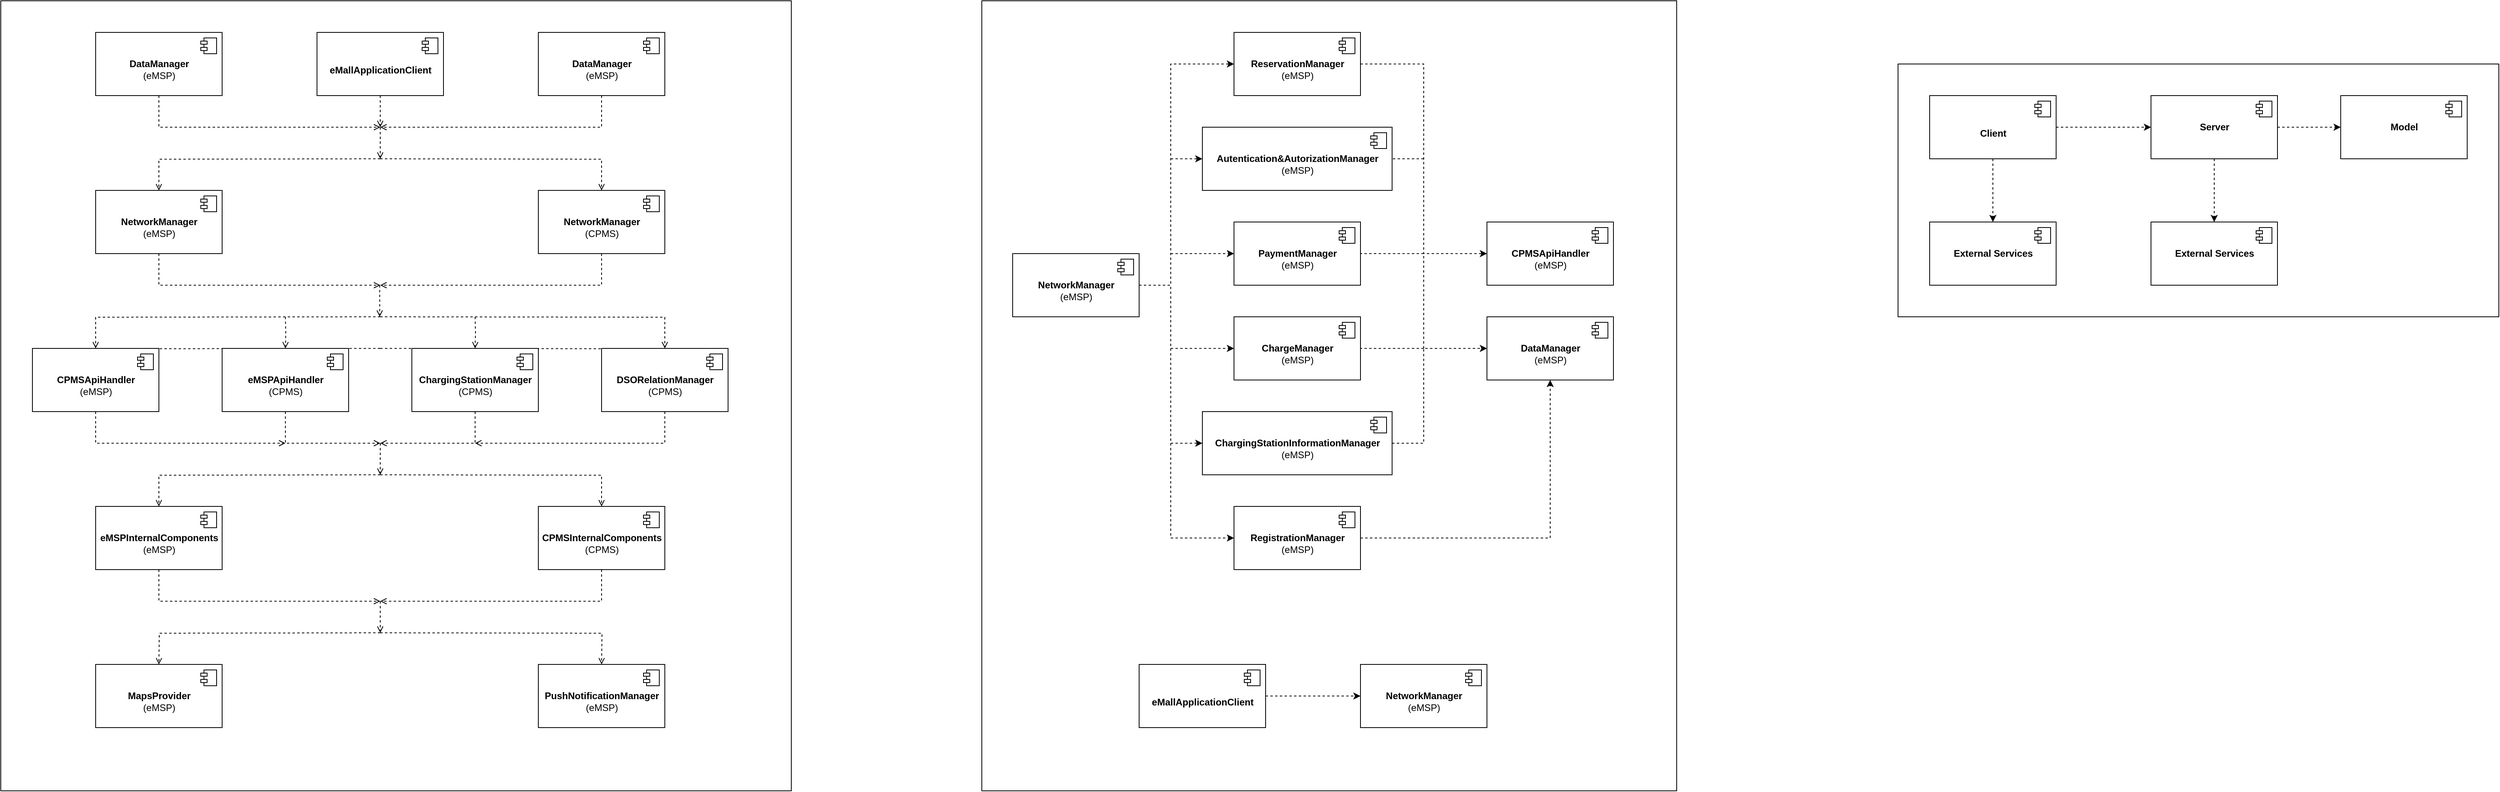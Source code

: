 <mxfile version="20.8.1" type="device"><diagram id="guwV3GvsNkmwQGTikW6I" name="Pagina-1"><mxGraphModel dx="1400" dy="764" grid="1" gridSize="10" guides="1" tooltips="1" connect="1" arrows="1" fold="1" page="1" pageScale="1" pageWidth="827" pageHeight="1169" math="0" shadow="0"><root><mxCell id="0"/><mxCell id="1" parent="0"/><mxCell id="QMdhDsvuTeBAGm-uFSEr-130" value="" style="rounded=0;whiteSpace=wrap;html=1;" vertex="1" parent="1"><mxGeometry x="2400" y="80" width="760" height="320" as="geometry"/></mxCell><mxCell id="QMdhDsvuTeBAGm-uFSEr-115" value="" style="rounded=0;whiteSpace=wrap;html=1;" vertex="1" parent="1"><mxGeometry x="1241" width="879" height="1000" as="geometry"/></mxCell><mxCell id="QMdhDsvuTeBAGm-uFSEr-71" value="" style="rounded=0;whiteSpace=wrap;html=1;" vertex="1" parent="1"><mxGeometry width="1000" height="1000" as="geometry"/></mxCell><mxCell id="2X7JQG3LSDQcYyUf06YS-1" value="&lt;br&gt;&lt;b&gt;DataManager&lt;br&gt;&lt;/b&gt;(eMSP)" style="html=1;dropTarget=0;" parent="1" vertex="1"><mxGeometry x="120" y="40" width="160" height="80" as="geometry"/></mxCell><mxCell id="2X7JQG3LSDQcYyUf06YS-2" value="" style="shape=module;jettyWidth=8;jettyHeight=4;" parent="2X7JQG3LSDQcYyUf06YS-1" vertex="1"><mxGeometry x="1" width="20" height="20" relative="1" as="geometry"><mxPoint x="-27" y="7" as="offset"/></mxGeometry></mxCell><mxCell id="2X7JQG3LSDQcYyUf06YS-62" value="&lt;br&gt;&lt;b&gt;eMallApplicationClient&lt;br&gt;&lt;/b&gt;" style="html=1;dropTarget=0;" parent="1" vertex="1"><mxGeometry x="400" y="40" width="160" height="80" as="geometry"/></mxCell><mxCell id="2X7JQG3LSDQcYyUf06YS-63" value="" style="shape=module;jettyWidth=8;jettyHeight=4;" parent="2X7JQG3LSDQcYyUf06YS-62" vertex="1"><mxGeometry x="1" width="20" height="20" relative="1" as="geometry"><mxPoint x="-27" y="7" as="offset"/></mxGeometry></mxCell><mxCell id="QMdhDsvuTeBAGm-uFSEr-1" value="&lt;br&gt;&lt;b&gt;DataManager&lt;br&gt;&lt;/b&gt;(eMSP)" style="html=1;dropTarget=0;" vertex="1" parent="1"><mxGeometry x="680" y="40" width="160" height="80" as="geometry"/></mxCell><mxCell id="QMdhDsvuTeBAGm-uFSEr-2" value="" style="shape=module;jettyWidth=8;jettyHeight=4;" vertex="1" parent="QMdhDsvuTeBAGm-uFSEr-1"><mxGeometry x="1" width="20" height="20" relative="1" as="geometry"><mxPoint x="-27" y="7" as="offset"/></mxGeometry></mxCell><mxCell id="QMdhDsvuTeBAGm-uFSEr-5" value="&lt;br&gt;&lt;b&gt;NetworkManager&lt;br&gt;&lt;/b&gt;(eMSP)" style="html=1;dropTarget=0;" vertex="1" parent="1"><mxGeometry x="120" y="240" width="160" height="80" as="geometry"/></mxCell><mxCell id="QMdhDsvuTeBAGm-uFSEr-6" value="" style="shape=module;jettyWidth=8;jettyHeight=4;" vertex="1" parent="QMdhDsvuTeBAGm-uFSEr-5"><mxGeometry x="1" width="20" height="20" relative="1" as="geometry"><mxPoint x="-27" y="7" as="offset"/></mxGeometry></mxCell><mxCell id="QMdhDsvuTeBAGm-uFSEr-7" value="&lt;br&gt;&lt;b&gt;NetworkManager&lt;br&gt;&lt;/b&gt;(CPMS)" style="html=1;dropTarget=0;" vertex="1" parent="1"><mxGeometry x="680" y="240" width="160" height="80" as="geometry"/></mxCell><mxCell id="QMdhDsvuTeBAGm-uFSEr-8" value="" style="shape=module;jettyWidth=8;jettyHeight=4;" vertex="1" parent="QMdhDsvuTeBAGm-uFSEr-7"><mxGeometry x="1" width="20" height="20" relative="1" as="geometry"><mxPoint x="-27" y="7" as="offset"/></mxGeometry></mxCell><mxCell id="QMdhDsvuTeBAGm-uFSEr-17" value="&lt;br&gt;&lt;b&gt;eMSPInternalComponents&lt;br&gt;&lt;/b&gt;(eMSP)" style="html=1;dropTarget=0;" vertex="1" parent="1"><mxGeometry x="120" y="640" width="160" height="80" as="geometry"/></mxCell><mxCell id="QMdhDsvuTeBAGm-uFSEr-18" value="" style="shape=module;jettyWidth=8;jettyHeight=4;" vertex="1" parent="QMdhDsvuTeBAGm-uFSEr-17"><mxGeometry x="1" width="20" height="20" relative="1" as="geometry"><mxPoint x="-27" y="7" as="offset"/></mxGeometry></mxCell><mxCell id="QMdhDsvuTeBAGm-uFSEr-19" value="&lt;br&gt;&lt;b&gt;CPMSInternalComponents&lt;br&gt;&lt;/b&gt;(CPMS)" style="html=1;dropTarget=0;" vertex="1" parent="1"><mxGeometry x="680" y="640" width="160" height="80" as="geometry"/></mxCell><mxCell id="QMdhDsvuTeBAGm-uFSEr-20" value="" style="shape=module;jettyWidth=8;jettyHeight=4;" vertex="1" parent="QMdhDsvuTeBAGm-uFSEr-19"><mxGeometry x="1" width="20" height="20" relative="1" as="geometry"><mxPoint x="-27" y="7" as="offset"/></mxGeometry></mxCell><mxCell id="QMdhDsvuTeBAGm-uFSEr-21" value="&lt;br&gt;&lt;b&gt;MapsProvider&lt;br&gt;&lt;/b&gt;(eMSP)" style="html=1;dropTarget=0;" vertex="1" parent="1"><mxGeometry x="120" y="840" width="160" height="80" as="geometry"/></mxCell><mxCell id="QMdhDsvuTeBAGm-uFSEr-22" value="" style="shape=module;jettyWidth=8;jettyHeight=4;" vertex="1" parent="QMdhDsvuTeBAGm-uFSEr-21"><mxGeometry x="1" width="20" height="20" relative="1" as="geometry"><mxPoint x="-27" y="7" as="offset"/></mxGeometry></mxCell><mxCell id="QMdhDsvuTeBAGm-uFSEr-23" value="&lt;br&gt;&lt;b&gt;PushNotificationManager&lt;br&gt;&lt;/b&gt;(eMSP)" style="html=1;dropTarget=0;" vertex="1" parent="1"><mxGeometry x="680" y="840" width="160" height="80" as="geometry"/></mxCell><mxCell id="QMdhDsvuTeBAGm-uFSEr-24" value="" style="shape=module;jettyWidth=8;jettyHeight=4;" vertex="1" parent="QMdhDsvuTeBAGm-uFSEr-23"><mxGeometry x="1" width="20" height="20" relative="1" as="geometry"><mxPoint x="-27" y="7" as="offset"/></mxGeometry></mxCell><mxCell id="QMdhDsvuTeBAGm-uFSEr-25" value="" style="endArrow=open;html=1;rounded=0;exitX=0.5;exitY=1;exitDx=0;exitDy=0;edgeStyle=orthogonalEdgeStyle;dashed=1;endFill=0;" edge="1" parent="1" source="2X7JQG3LSDQcYyUf06YS-1"><mxGeometry width="50" height="50" relative="1" as="geometry"><mxPoint x="210" y="140" as="sourcePoint"/><mxPoint x="480" y="160" as="targetPoint"/><Array as="points"><mxPoint x="200" y="160"/></Array></mxGeometry></mxCell><mxCell id="QMdhDsvuTeBAGm-uFSEr-27" value="" style="endArrow=open;html=1;rounded=0;dashed=1;exitX=0.5;exitY=1;exitDx=0;exitDy=0;edgeStyle=orthogonalEdgeStyle;endFill=0;" edge="1" parent="1" source="QMdhDsvuTeBAGm-uFSEr-1"><mxGeometry width="50" height="50" relative="1" as="geometry"><mxPoint x="510" y="310" as="sourcePoint"/><mxPoint x="480" y="160" as="targetPoint"/><Array as="points"><mxPoint x="760" y="160"/></Array></mxGeometry></mxCell><mxCell id="QMdhDsvuTeBAGm-uFSEr-28" value="" style="endArrow=open;html=1;rounded=0;dashed=1;exitX=0.5;exitY=1;exitDx=0;exitDy=0;edgeStyle=orthogonalEdgeStyle;endFill=0;" edge="1" parent="1" source="2X7JQG3LSDQcYyUf06YS-62"><mxGeometry width="50" height="50" relative="1" as="geometry"><mxPoint x="720" y="200" as="sourcePoint"/><mxPoint x="480" y="160" as="targetPoint"/><Array as="points"><mxPoint x="480" y="160"/><mxPoint x="480" y="160"/></Array></mxGeometry></mxCell><mxCell id="QMdhDsvuTeBAGm-uFSEr-29" value="" style="endArrow=open;html=1;rounded=0;dashed=1;endFill=0;" edge="1" parent="1"><mxGeometry width="50" height="50" relative="1" as="geometry"><mxPoint x="480" y="160" as="sourcePoint"/><mxPoint x="480" y="200" as="targetPoint"/></mxGeometry></mxCell><mxCell id="QMdhDsvuTeBAGm-uFSEr-31" value="" style="endArrow=open;html=1;rounded=0;dashed=1;endFill=0;entryX=0.5;entryY=0;entryDx=0;entryDy=0;edgeStyle=orthogonalEdgeStyle;" edge="1" parent="1" target="QMdhDsvuTeBAGm-uFSEr-7"><mxGeometry width="50" height="50" relative="1" as="geometry"><mxPoint x="480" y="200" as="sourcePoint"/><mxPoint x="530" y="300" as="targetPoint"/></mxGeometry></mxCell><mxCell id="QMdhDsvuTeBAGm-uFSEr-32" value="" style="endArrow=open;html=1;rounded=0;dashed=1;endFill=0;entryX=0.5;entryY=0;entryDx=0;entryDy=0;edgeStyle=orthogonalEdgeStyle;" edge="1" parent="1" target="QMdhDsvuTeBAGm-uFSEr-5"><mxGeometry width="50" height="50" relative="1" as="geometry"><mxPoint x="480" y="200" as="sourcePoint"/><mxPoint x="770" y="290" as="targetPoint"/></mxGeometry></mxCell><mxCell id="QMdhDsvuTeBAGm-uFSEr-33" value="" style="endArrow=open;html=1;rounded=0;exitX=0.5;exitY=1;exitDx=0;exitDy=0;edgeStyle=orthogonalEdgeStyle;dashed=1;endFill=0;" edge="1" parent="1" source="QMdhDsvuTeBAGm-uFSEr-5"><mxGeometry width="50" height="50" relative="1" as="geometry"><mxPoint x="200" y="360" as="sourcePoint"/><mxPoint x="480" y="360" as="targetPoint"/><Array as="points"><mxPoint x="200" y="360"/><mxPoint x="480" y="360"/></Array></mxGeometry></mxCell><mxCell id="QMdhDsvuTeBAGm-uFSEr-34" value="" style="endArrow=open;html=1;rounded=0;dashed=1;exitX=0.5;exitY=1;exitDx=0;exitDy=0;edgeStyle=orthogonalEdgeStyle;endFill=0;" edge="1" parent="1" source="QMdhDsvuTeBAGm-uFSEr-7"><mxGeometry width="50" height="50" relative="1" as="geometry"><mxPoint x="760" y="360" as="sourcePoint"/><mxPoint x="480" y="360" as="targetPoint"/><Array as="points"><mxPoint x="760" y="360"/><mxPoint x="480" y="360"/></Array></mxGeometry></mxCell><mxCell id="QMdhDsvuTeBAGm-uFSEr-35" value="" style="endArrow=open;html=1;rounded=0;dashed=1;endFill=0;" edge="1" parent="1"><mxGeometry width="50" height="50" relative="1" as="geometry"><mxPoint x="479.33" y="360" as="sourcePoint"/><mxPoint x="479.33" y="400" as="targetPoint"/></mxGeometry></mxCell><mxCell id="QMdhDsvuTeBAGm-uFSEr-36" value="" style="endArrow=open;html=1;rounded=0;dashed=1;endFill=0;entryX=0.5;entryY=0;entryDx=0;entryDy=0;edgeStyle=orthogonalEdgeStyle;" edge="1" parent="1"><mxGeometry width="50" height="50" relative="1" as="geometry"><mxPoint x="480" y="440" as="sourcePoint"/><mxPoint x="840" y="480" as="targetPoint"/></mxGeometry></mxCell><mxCell id="QMdhDsvuTeBAGm-uFSEr-37" value="" style="endArrow=open;html=1;rounded=0;dashed=1;endFill=0;entryX=0.5;entryY=0;entryDx=0;entryDy=0;edgeStyle=orthogonalEdgeStyle;" edge="1" parent="1"><mxGeometry width="50" height="50" relative="1" as="geometry"><mxPoint x="480" y="440" as="sourcePoint"/><mxPoint x="120" y="480" as="targetPoint"/></mxGeometry></mxCell><mxCell id="QMdhDsvuTeBAGm-uFSEr-38" value="" style="endArrow=open;html=1;rounded=0;dashed=1;endFill=0;entryX=0.5;entryY=0;entryDx=0;entryDy=0;edgeStyle=orthogonalEdgeStyle;" edge="1" parent="1"><mxGeometry width="50" height="50" relative="1" as="geometry"><mxPoint x="360" y="440" as="sourcePoint"/><mxPoint x="360" y="480" as="targetPoint"/></mxGeometry></mxCell><mxCell id="QMdhDsvuTeBAGm-uFSEr-39" value="" style="endArrow=open;html=1;rounded=0;dashed=1;endFill=0;entryX=0.5;entryY=0;entryDx=0;entryDy=0;edgeStyle=orthogonalEdgeStyle;" edge="1" parent="1"><mxGeometry width="50" height="50" relative="1" as="geometry"><mxPoint x="600" y="440" as="sourcePoint"/><mxPoint x="600" y="480" as="targetPoint"/></mxGeometry></mxCell><mxCell id="QMdhDsvuTeBAGm-uFSEr-47" value="" style="endArrow=open;html=1;rounded=0;dashed=1;entryX=0.5;entryY=0;entryDx=0;entryDy=0;edgeStyle=orthogonalEdgeStyle;endFill=0;" edge="1" parent="1" target="QMdhDsvuTeBAGm-uFSEr-17"><mxGeometry width="50" height="50" relative="1" as="geometry"><mxPoint x="480" y="600" as="sourcePoint"/><mxPoint x="560" y="620" as="targetPoint"/></mxGeometry></mxCell><mxCell id="QMdhDsvuTeBAGm-uFSEr-48" value="" style="endArrow=open;html=1;rounded=0;dashed=1;entryX=0.5;entryY=0;entryDx=0;entryDy=0;edgeStyle=orthogonalEdgeStyle;endFill=0;" edge="1" parent="1" target="QMdhDsvuTeBAGm-uFSEr-19"><mxGeometry width="50" height="50" relative="1" as="geometry"><mxPoint x="480" y="600" as="sourcePoint"/><mxPoint x="560" y="620" as="targetPoint"/></mxGeometry></mxCell><mxCell id="QMdhDsvuTeBAGm-uFSEr-49" value="" style="endArrow=open;html=1;rounded=0;dashed=1;exitX=0.5;exitY=1;exitDx=0;exitDy=0;edgeStyle=orthogonalEdgeStyle;endFill=0;" edge="1" parent="1" source="QMdhDsvuTeBAGm-uFSEr-17"><mxGeometry width="50" height="50" relative="1" as="geometry"><mxPoint x="510" y="670" as="sourcePoint"/><mxPoint x="480" y="760" as="targetPoint"/><Array as="points"><mxPoint x="200" y="760"/></Array></mxGeometry></mxCell><mxCell id="QMdhDsvuTeBAGm-uFSEr-50" value="" style="endArrow=open;html=1;rounded=0;dashed=1;exitX=0.5;exitY=1;exitDx=0;exitDy=0;edgeStyle=orthogonalEdgeStyle;endFill=0;" edge="1" parent="1" source="QMdhDsvuTeBAGm-uFSEr-19"><mxGeometry width="50" height="50" relative="1" as="geometry"><mxPoint x="210" y="730" as="sourcePoint"/><mxPoint x="480" y="760" as="targetPoint"/><Array as="points"><mxPoint x="760" y="760"/><mxPoint x="490" y="760"/></Array></mxGeometry></mxCell><mxCell id="QMdhDsvuTeBAGm-uFSEr-51" value="" style="endArrow=open;html=1;rounded=0;dashed=1;endFill=0;" edge="1" parent="1"><mxGeometry width="50" height="50" relative="1" as="geometry"><mxPoint x="480" y="560" as="sourcePoint"/><mxPoint x="480" y="600" as="targetPoint"/></mxGeometry></mxCell><mxCell id="QMdhDsvuTeBAGm-uFSEr-52" value="" style="endArrow=open;html=1;rounded=0;dashed=1;entryX=0.5;entryY=0;entryDx=0;entryDy=0;edgeStyle=orthogonalEdgeStyle;endFill=0;" edge="1" parent="1"><mxGeometry width="50" height="50" relative="1" as="geometry"><mxPoint x="480" y="800" as="sourcePoint"/><mxPoint x="200" y="840" as="targetPoint"/></mxGeometry></mxCell><mxCell id="QMdhDsvuTeBAGm-uFSEr-53" value="" style="endArrow=open;html=1;rounded=0;dashed=1;entryX=0.5;entryY=0;entryDx=0;entryDy=0;edgeStyle=orthogonalEdgeStyle;endFill=0;" edge="1" parent="1"><mxGeometry width="50" height="50" relative="1" as="geometry"><mxPoint x="480" y="800" as="sourcePoint"/><mxPoint x="760" y="840" as="targetPoint"/></mxGeometry></mxCell><mxCell id="QMdhDsvuTeBAGm-uFSEr-54" value="" style="endArrow=open;html=1;rounded=0;dashed=1;endFill=0;" edge="1" parent="1"><mxGeometry width="50" height="50" relative="1" as="geometry"><mxPoint x="480" y="760" as="sourcePoint"/><mxPoint x="480" y="800" as="targetPoint"/></mxGeometry></mxCell><mxCell id="QMdhDsvuTeBAGm-uFSEr-55" value="&lt;br&gt;&lt;b&gt;CPMSApiHandler&lt;br&gt;&lt;/b&gt;(eMSP)" style="html=1;dropTarget=0;" vertex="1" parent="1"><mxGeometry x="40" y="440" width="160" height="80" as="geometry"/></mxCell><mxCell id="QMdhDsvuTeBAGm-uFSEr-56" value="" style="shape=module;jettyWidth=8;jettyHeight=4;" vertex="1" parent="QMdhDsvuTeBAGm-uFSEr-55"><mxGeometry x="1" width="20" height="20" relative="1" as="geometry"><mxPoint x="-27" y="7" as="offset"/></mxGeometry></mxCell><mxCell id="QMdhDsvuTeBAGm-uFSEr-57" value="&lt;br&gt;&lt;b&gt;eMSPApiHandler&lt;br&gt;&lt;/b&gt;(CPMS)" style="html=1;dropTarget=0;" vertex="1" parent="1"><mxGeometry x="280" y="440" width="160" height="80" as="geometry"/></mxCell><mxCell id="QMdhDsvuTeBAGm-uFSEr-58" value="" style="shape=module;jettyWidth=8;jettyHeight=4;" vertex="1" parent="QMdhDsvuTeBAGm-uFSEr-57"><mxGeometry x="1" width="20" height="20" relative="1" as="geometry"><mxPoint x="-27" y="7" as="offset"/></mxGeometry></mxCell><mxCell id="QMdhDsvuTeBAGm-uFSEr-59" value="&lt;br&gt;&lt;b&gt;ChargingStationManager&lt;br&gt;&lt;/b&gt;(CPMS)" style="html=1;dropTarget=0;" vertex="1" parent="1"><mxGeometry x="520" y="440" width="160" height="80" as="geometry"/></mxCell><mxCell id="QMdhDsvuTeBAGm-uFSEr-60" value="" style="shape=module;jettyWidth=8;jettyHeight=4;" vertex="1" parent="QMdhDsvuTeBAGm-uFSEr-59"><mxGeometry x="1" width="20" height="20" relative="1" as="geometry"><mxPoint x="-27" y="7" as="offset"/></mxGeometry></mxCell><mxCell id="QMdhDsvuTeBAGm-uFSEr-61" value="&lt;br&gt;&lt;b&gt;DSORelationManager&lt;br&gt;&lt;/b&gt;(CPMS)" style="html=1;dropTarget=0;" vertex="1" parent="1"><mxGeometry x="760" y="440" width="160" height="80" as="geometry"/></mxCell><mxCell id="QMdhDsvuTeBAGm-uFSEr-62" value="" style="shape=module;jettyWidth=8;jettyHeight=4;" vertex="1" parent="QMdhDsvuTeBAGm-uFSEr-61"><mxGeometry x="1" width="20" height="20" relative="1" as="geometry"><mxPoint x="-27" y="7" as="offset"/></mxGeometry></mxCell><mxCell id="QMdhDsvuTeBAGm-uFSEr-63" value="" style="endArrow=open;html=1;rounded=0;dashed=1;endFill=0;entryX=0.5;entryY=0;entryDx=0;entryDy=0;edgeStyle=orthogonalEdgeStyle;" edge="1" target="QMdhDsvuTeBAGm-uFSEr-61" parent="1"><mxGeometry width="50" height="50" relative="1" as="geometry"><mxPoint x="480" y="400" as="sourcePoint"/><mxPoint x="760" y="480" as="targetPoint"/></mxGeometry></mxCell><mxCell id="QMdhDsvuTeBAGm-uFSEr-64" value="" style="endArrow=open;html=1;rounded=0;dashed=1;endFill=0;entryX=0.5;entryY=0;entryDx=0;entryDy=0;edgeStyle=orthogonalEdgeStyle;" edge="1" target="QMdhDsvuTeBAGm-uFSEr-55" parent="1"><mxGeometry width="50" height="50" relative="1" as="geometry"><mxPoint x="480" y="400" as="sourcePoint"/><mxPoint x="200" y="480" as="targetPoint"/></mxGeometry></mxCell><mxCell id="QMdhDsvuTeBAGm-uFSEr-65" value="" style="endArrow=open;html=1;rounded=0;dashed=1;endFill=0;entryX=0.5;entryY=0;entryDx=0;entryDy=0;edgeStyle=orthogonalEdgeStyle;" edge="1" target="QMdhDsvuTeBAGm-uFSEr-57" parent="1"><mxGeometry width="50" height="50" relative="1" as="geometry"><mxPoint x="360" y="400" as="sourcePoint"/><mxPoint x="130" y="450" as="targetPoint"/></mxGeometry></mxCell><mxCell id="QMdhDsvuTeBAGm-uFSEr-66" value="" style="endArrow=open;html=1;rounded=0;dashed=1;endFill=0;entryX=0.5;entryY=0;entryDx=0;entryDy=0;edgeStyle=orthogonalEdgeStyle;" edge="1" target="QMdhDsvuTeBAGm-uFSEr-59" parent="1"><mxGeometry width="50" height="50" relative="1" as="geometry"><mxPoint x="600" y="400" as="sourcePoint"/><mxPoint x="370" y="450" as="targetPoint"/></mxGeometry></mxCell><mxCell id="QMdhDsvuTeBAGm-uFSEr-67" value="" style="endArrow=open;html=1;rounded=0;dashed=1;exitX=0.5;exitY=1;exitDx=0;exitDy=0;edgeStyle=orthogonalEdgeStyle;endFill=0;" edge="1" source="QMdhDsvuTeBAGm-uFSEr-61" parent="1"><mxGeometry width="50" height="50" relative="1" as="geometry"><mxPoint x="510" y="570" as="sourcePoint"/><mxPoint x="600" y="560" as="targetPoint"/><Array as="points"><mxPoint x="840" y="560"/></Array></mxGeometry></mxCell><mxCell id="QMdhDsvuTeBAGm-uFSEr-68" value="" style="endArrow=open;html=1;rounded=0;dashed=1;exitX=0.5;exitY=1;exitDx=0;exitDy=0;edgeStyle=orthogonalEdgeStyle;endFill=0;" edge="1" source="QMdhDsvuTeBAGm-uFSEr-55" parent="1"><mxGeometry width="50" height="50" relative="1" as="geometry"><mxPoint x="510" y="470" as="sourcePoint"/><mxPoint x="360" y="560" as="targetPoint"/><Array as="points"><mxPoint x="120" y="560"/></Array></mxGeometry></mxCell><mxCell id="QMdhDsvuTeBAGm-uFSEr-69" value="" style="endArrow=open;html=1;rounded=0;dashed=1;exitX=0.5;exitY=1;exitDx=0;exitDy=0;edgeStyle=orthogonalEdgeStyle;endFill=0;" edge="1" source="QMdhDsvuTeBAGm-uFSEr-57" parent="1"><mxGeometry width="50" height="50" relative="1" as="geometry"><mxPoint x="510" y="470" as="sourcePoint"/><mxPoint x="480" y="560" as="targetPoint"/><Array as="points"><mxPoint x="360" y="560"/></Array></mxGeometry></mxCell><mxCell id="QMdhDsvuTeBAGm-uFSEr-70" value="" style="endArrow=open;html=1;rounded=0;dashed=1;exitX=0.5;exitY=1;exitDx=0;exitDy=0;edgeStyle=orthogonalEdgeStyle;endFill=0;" edge="1" source="QMdhDsvuTeBAGm-uFSEr-59" parent="1"><mxGeometry width="50" height="50" relative="1" as="geometry"><mxPoint x="510" y="470" as="sourcePoint"/><mxPoint x="480" y="560" as="targetPoint"/><Array as="points"><mxPoint x="600" y="560"/></Array></mxGeometry></mxCell><mxCell id="QMdhDsvuTeBAGm-uFSEr-72" value="&lt;br&gt;&lt;b&gt;NetworkManager&lt;br&gt;&lt;/b&gt;(eMSP)" style="html=1;dropTarget=0;" vertex="1" parent="1"><mxGeometry x="1280" y="320" width="160" height="80" as="geometry"/></mxCell><mxCell id="QMdhDsvuTeBAGm-uFSEr-73" value="" style="shape=module;jettyWidth=8;jettyHeight=4;" vertex="1" parent="QMdhDsvuTeBAGm-uFSEr-72"><mxGeometry x="1" width="20" height="20" relative="1" as="geometry"><mxPoint x="-27" y="7" as="offset"/></mxGeometry></mxCell><mxCell id="QMdhDsvuTeBAGm-uFSEr-74" value="&lt;br&gt;&lt;b&gt;DataManager&lt;br&gt;&lt;/b&gt;(eMSP)" style="html=1;dropTarget=0;" vertex="1" parent="1"><mxGeometry x="1880" y="400" width="160" height="80" as="geometry"/></mxCell><mxCell id="QMdhDsvuTeBAGm-uFSEr-75" value="" style="shape=module;jettyWidth=8;jettyHeight=4;" vertex="1" parent="QMdhDsvuTeBAGm-uFSEr-74"><mxGeometry x="1" width="20" height="20" relative="1" as="geometry"><mxPoint x="-27" y="7" as="offset"/></mxGeometry></mxCell><mxCell id="QMdhDsvuTeBAGm-uFSEr-76" value="&lt;br&gt;&lt;b&gt;ReservationManager&lt;br&gt;&lt;/b&gt;(eMSP)" style="html=1;dropTarget=0;" vertex="1" parent="1"><mxGeometry x="1560" y="40" width="160" height="80" as="geometry"/></mxCell><mxCell id="QMdhDsvuTeBAGm-uFSEr-77" value="" style="shape=module;jettyWidth=8;jettyHeight=4;" vertex="1" parent="QMdhDsvuTeBAGm-uFSEr-76"><mxGeometry x="1" width="20" height="20" relative="1" as="geometry"><mxPoint x="-27" y="7" as="offset"/></mxGeometry></mxCell><mxCell id="QMdhDsvuTeBAGm-uFSEr-78" value="&lt;br&gt;&lt;b&gt;ChargeManager&lt;br&gt;&lt;/b&gt;(eMSP)" style="html=1;dropTarget=0;" vertex="1" parent="1"><mxGeometry x="1560" y="400" width="160" height="80" as="geometry"/></mxCell><mxCell id="QMdhDsvuTeBAGm-uFSEr-79" value="" style="shape=module;jettyWidth=8;jettyHeight=4;" vertex="1" parent="QMdhDsvuTeBAGm-uFSEr-78"><mxGeometry x="1" width="20" height="20" relative="1" as="geometry"><mxPoint x="-27" y="7" as="offset"/></mxGeometry></mxCell><mxCell id="QMdhDsvuTeBAGm-uFSEr-80" value="&lt;br&gt;&lt;b&gt;PaymentManager&lt;br&gt;&lt;/b&gt;(eMSP)" style="html=1;dropTarget=0;" vertex="1" parent="1"><mxGeometry x="1560" y="280" width="160" height="80" as="geometry"/></mxCell><mxCell id="QMdhDsvuTeBAGm-uFSEr-81" value="" style="shape=module;jettyWidth=8;jettyHeight=4;" vertex="1" parent="QMdhDsvuTeBAGm-uFSEr-80"><mxGeometry x="1" width="20" height="20" relative="1" as="geometry"><mxPoint x="-27" y="7" as="offset"/></mxGeometry></mxCell><mxCell id="QMdhDsvuTeBAGm-uFSEr-82" value="&lt;br&gt;&lt;b&gt;Autentication&amp;amp;AutorizationManager&lt;br&gt;&lt;/b&gt;(eMSP)" style="html=1;dropTarget=0;" vertex="1" parent="1"><mxGeometry x="1520" y="160" width="240" height="80" as="geometry"/></mxCell><mxCell id="QMdhDsvuTeBAGm-uFSEr-83" value="" style="shape=module;jettyWidth=8;jettyHeight=4;" vertex="1" parent="QMdhDsvuTeBAGm-uFSEr-82"><mxGeometry x="1" width="20" height="20" relative="1" as="geometry"><mxPoint x="-27" y="7" as="offset"/></mxGeometry></mxCell><mxCell id="QMdhDsvuTeBAGm-uFSEr-86" value="&lt;br&gt;&lt;b&gt;RegistrationManager&lt;br&gt;&lt;/b&gt;(eMSP)" style="html=1;dropTarget=0;" vertex="1" parent="1"><mxGeometry x="1560" y="640" width="160" height="80" as="geometry"/></mxCell><mxCell id="QMdhDsvuTeBAGm-uFSEr-87" value="" style="shape=module;jettyWidth=8;jettyHeight=4;" vertex="1" parent="QMdhDsvuTeBAGm-uFSEr-86"><mxGeometry x="1" width="20" height="20" relative="1" as="geometry"><mxPoint x="-27" y="7" as="offset"/></mxGeometry></mxCell><mxCell id="QMdhDsvuTeBAGm-uFSEr-88" value="&lt;br&gt;&lt;b&gt;CPMSApiHandler&lt;br&gt;&lt;/b&gt;(eMSP)" style="html=1;dropTarget=0;" vertex="1" parent="1"><mxGeometry x="1880" y="280" width="160" height="80" as="geometry"/></mxCell><mxCell id="QMdhDsvuTeBAGm-uFSEr-89" value="" style="shape=module;jettyWidth=8;jettyHeight=4;" vertex="1" parent="QMdhDsvuTeBAGm-uFSEr-88"><mxGeometry x="1" width="20" height="20" relative="1" as="geometry"><mxPoint x="-27" y="7" as="offset"/></mxGeometry></mxCell><mxCell id="QMdhDsvuTeBAGm-uFSEr-90" value="&lt;br&gt;&lt;b&gt;ChargingStationInformationManager&lt;br&gt;&lt;/b&gt;(eMSP)" style="html=1;dropTarget=0;" vertex="1" parent="1"><mxGeometry x="1520" y="520" width="240" height="80" as="geometry"/></mxCell><mxCell id="QMdhDsvuTeBAGm-uFSEr-91" value="" style="shape=module;jettyWidth=8;jettyHeight=4;" vertex="1" parent="QMdhDsvuTeBAGm-uFSEr-90"><mxGeometry x="1" width="20" height="20" relative="1" as="geometry"><mxPoint x="-27" y="7" as="offset"/></mxGeometry></mxCell><mxCell id="QMdhDsvuTeBAGm-uFSEr-92" value="" style="endArrow=classic;html=1;rounded=0;dashed=1;exitX=1;exitY=0.5;exitDx=0;exitDy=0;entryX=0;entryY=0.5;entryDx=0;entryDy=0;edgeStyle=orthogonalEdgeStyle;" edge="1" parent="1" source="QMdhDsvuTeBAGm-uFSEr-72" target="QMdhDsvuTeBAGm-uFSEr-76"><mxGeometry width="50" height="50" relative="1" as="geometry"><mxPoint x="2170" y="460" as="sourcePoint"/><mxPoint x="2220" y="410" as="targetPoint"/><Array as="points"><mxPoint x="1480" y="360"/><mxPoint x="1480" y="80"/></Array></mxGeometry></mxCell><mxCell id="QMdhDsvuTeBAGm-uFSEr-94" value="" style="endArrow=classic;html=1;rounded=0;dashed=1;exitX=1;exitY=0.5;exitDx=0;exitDy=0;entryX=0;entryY=0.5;entryDx=0;entryDy=0;edgeStyle=orthogonalEdgeStyle;" edge="1" parent="1" source="QMdhDsvuTeBAGm-uFSEr-72" target="QMdhDsvuTeBAGm-uFSEr-86"><mxGeometry width="50" height="50" relative="1" as="geometry"><mxPoint x="1630" y="470" as="sourcePoint"/><mxPoint x="1680" y="420" as="targetPoint"/><Array as="points"><mxPoint x="1480" y="360"/><mxPoint x="1480" y="680"/></Array></mxGeometry></mxCell><mxCell id="QMdhDsvuTeBAGm-uFSEr-95" value="" style="endArrow=classic;html=1;rounded=0;dashed=1;entryX=0;entryY=0.5;entryDx=0;entryDy=0;" edge="1" parent="1" target="QMdhDsvuTeBAGm-uFSEr-82"><mxGeometry width="50" height="50" relative="1" as="geometry"><mxPoint x="1480" y="200" as="sourcePoint"/><mxPoint x="1680" y="320" as="targetPoint"/></mxGeometry></mxCell><mxCell id="QMdhDsvuTeBAGm-uFSEr-96" value="" style="endArrow=classic;html=1;rounded=0;dashed=1;" edge="1" parent="1"><mxGeometry width="50" height="50" relative="1" as="geometry"><mxPoint x="1480" y="320" as="sourcePoint"/><mxPoint x="1560" y="320" as="targetPoint"/></mxGeometry></mxCell><mxCell id="QMdhDsvuTeBAGm-uFSEr-97" value="" style="endArrow=classic;html=1;rounded=0;dashed=1;" edge="1" parent="1" target="QMdhDsvuTeBAGm-uFSEr-78"><mxGeometry width="50" height="50" relative="1" as="geometry"><mxPoint x="1480" y="440" as="sourcePoint"/><mxPoint x="1680" y="420" as="targetPoint"/></mxGeometry></mxCell><mxCell id="QMdhDsvuTeBAGm-uFSEr-98" value="" style="endArrow=classic;html=1;rounded=0;dashed=1;entryX=0;entryY=0.5;entryDx=0;entryDy=0;" edge="1" parent="1" target="QMdhDsvuTeBAGm-uFSEr-90"><mxGeometry width="50" height="50" relative="1" as="geometry"><mxPoint x="1480" y="560" as="sourcePoint"/><mxPoint x="1680" y="420" as="targetPoint"/></mxGeometry></mxCell><mxCell id="QMdhDsvuTeBAGm-uFSEr-99" value="" style="endArrow=classic;html=1;rounded=0;dashed=1;exitX=1;exitY=0.5;exitDx=0;exitDy=0;entryX=0;entryY=0.5;entryDx=0;entryDy=0;edgeStyle=orthogonalEdgeStyle;" edge="1" parent="1" source="QMdhDsvuTeBAGm-uFSEr-76" target="QMdhDsvuTeBAGm-uFSEr-88"><mxGeometry width="50" height="50" relative="1" as="geometry"><mxPoint x="1800" y="230" as="sourcePoint"/><mxPoint x="1680" y="420" as="targetPoint"/></mxGeometry></mxCell><mxCell id="QMdhDsvuTeBAGm-uFSEr-101" value="" style="endArrow=classic;html=1;rounded=0;dashed=1;exitX=1;exitY=0.5;exitDx=0;exitDy=0;entryX=0.5;entryY=1;entryDx=0;entryDy=0;edgeStyle=orthogonalEdgeStyle;" edge="1" parent="1" source="QMdhDsvuTeBAGm-uFSEr-86" target="QMdhDsvuTeBAGm-uFSEr-74"><mxGeometry width="50" height="50" relative="1" as="geometry"><mxPoint x="1630" y="470" as="sourcePoint"/><mxPoint x="1680" y="420" as="targetPoint"/></mxGeometry></mxCell><mxCell id="QMdhDsvuTeBAGm-uFSEr-105" value="" style="endArrow=classic;html=1;rounded=0;dashed=1;exitX=1;exitY=0.5;exitDx=0;exitDy=0;edgeStyle=orthogonalEdgeStyle;entryX=0;entryY=0.5;entryDx=0;entryDy=0;" edge="1" parent="1" source="QMdhDsvuTeBAGm-uFSEr-90" target="QMdhDsvuTeBAGm-uFSEr-74"><mxGeometry width="50" height="50" relative="1" as="geometry"><mxPoint x="1630" y="470" as="sourcePoint"/><mxPoint x="1800" y="440" as="targetPoint"/><Array as="points"><mxPoint x="1800" y="560"/><mxPoint x="1800" y="440"/></Array></mxGeometry></mxCell><mxCell id="QMdhDsvuTeBAGm-uFSEr-106" value="" style="endArrow=none;dashed=1;html=1;rounded=0;" edge="1" parent="1"><mxGeometry width="50" height="50" relative="1" as="geometry"><mxPoint x="1800" y="440" as="sourcePoint"/><mxPoint x="1800" y="320" as="targetPoint"/></mxGeometry></mxCell><mxCell id="QMdhDsvuTeBAGm-uFSEr-107" value="" style="endArrow=none;dashed=1;html=1;rounded=0;entryX=1;entryY=0.5;entryDx=0;entryDy=0;" edge="1" parent="1" target="QMdhDsvuTeBAGm-uFSEr-82"><mxGeometry width="50" height="50" relative="1" as="geometry"><mxPoint x="1800" y="200" as="sourcePoint"/><mxPoint x="1680" y="320" as="targetPoint"/></mxGeometry></mxCell><mxCell id="QMdhDsvuTeBAGm-uFSEr-108" value="" style="endArrow=none;dashed=1;html=1;rounded=0;entryX=1;entryY=0.5;entryDx=0;entryDy=0;" edge="1" parent="1" target="QMdhDsvuTeBAGm-uFSEr-80"><mxGeometry width="50" height="50" relative="1" as="geometry"><mxPoint x="1800" y="320" as="sourcePoint"/><mxPoint x="1680" y="320" as="targetPoint"/></mxGeometry></mxCell><mxCell id="QMdhDsvuTeBAGm-uFSEr-109" value="" style="endArrow=none;dashed=1;html=1;rounded=0;entryX=1;entryY=0.5;entryDx=0;entryDy=0;" edge="1" parent="1" target="QMdhDsvuTeBAGm-uFSEr-78"><mxGeometry width="50" height="50" relative="1" as="geometry"><mxPoint x="1800" y="440" as="sourcePoint"/><mxPoint x="1680" y="320" as="targetPoint"/></mxGeometry></mxCell><mxCell id="QMdhDsvuTeBAGm-uFSEr-110" value="&lt;br&gt;&lt;b&gt;NetworkManager&lt;br&gt;&lt;/b&gt;(eMSP)" style="html=1;dropTarget=0;" vertex="1" parent="1"><mxGeometry x="1720" y="840" width="160" height="80" as="geometry"/></mxCell><mxCell id="QMdhDsvuTeBAGm-uFSEr-111" value="" style="shape=module;jettyWidth=8;jettyHeight=4;" vertex="1" parent="QMdhDsvuTeBAGm-uFSEr-110"><mxGeometry x="1" width="20" height="20" relative="1" as="geometry"><mxPoint x="-27" y="7" as="offset"/></mxGeometry></mxCell><mxCell id="QMdhDsvuTeBAGm-uFSEr-112" value="&lt;br&gt;&lt;b&gt;eMallApplicationClient&lt;br&gt;&lt;/b&gt;" style="html=1;dropTarget=0;" vertex="1" parent="1"><mxGeometry x="1440" y="840" width="160" height="80" as="geometry"/></mxCell><mxCell id="QMdhDsvuTeBAGm-uFSEr-113" value="" style="shape=module;jettyWidth=8;jettyHeight=4;" vertex="1" parent="QMdhDsvuTeBAGm-uFSEr-112"><mxGeometry x="1" width="20" height="20" relative="1" as="geometry"><mxPoint x="-27" y="7" as="offset"/></mxGeometry></mxCell><mxCell id="QMdhDsvuTeBAGm-uFSEr-114" value="" style="endArrow=classic;html=1;rounded=0;dashed=1;exitX=1;exitY=0.5;exitDx=0;exitDy=0;entryX=0;entryY=0.5;entryDx=0;entryDy=0;" edge="1" parent="1" source="QMdhDsvuTeBAGm-uFSEr-112" target="QMdhDsvuTeBAGm-uFSEr-110"><mxGeometry width="50" height="50" relative="1" as="geometry"><mxPoint x="1530" y="770" as="sourcePoint"/><mxPoint x="1580" y="720" as="targetPoint"/></mxGeometry></mxCell><mxCell id="QMdhDsvuTeBAGm-uFSEr-116" value="&lt;br&gt;&lt;b&gt;Client&lt;br&gt;&lt;/b&gt;" style="html=1;dropTarget=0;" vertex="1" parent="1"><mxGeometry x="2440" y="120" width="160" height="80" as="geometry"/></mxCell><mxCell id="QMdhDsvuTeBAGm-uFSEr-117" value="" style="shape=module;jettyWidth=8;jettyHeight=4;" vertex="1" parent="QMdhDsvuTeBAGm-uFSEr-116"><mxGeometry x="1" width="20" height="20" relative="1" as="geometry"><mxPoint x="-27" y="7" as="offset"/></mxGeometry></mxCell><mxCell id="QMdhDsvuTeBAGm-uFSEr-118" value="&lt;b&gt;Server&lt;br&gt;&lt;/b&gt;" style="html=1;dropTarget=0;" vertex="1" parent="1"><mxGeometry x="2720" y="120" width="160" height="80" as="geometry"/></mxCell><mxCell id="QMdhDsvuTeBAGm-uFSEr-119" value="" style="shape=module;jettyWidth=8;jettyHeight=4;" vertex="1" parent="QMdhDsvuTeBAGm-uFSEr-118"><mxGeometry x="1" width="20" height="20" relative="1" as="geometry"><mxPoint x="-27" y="7" as="offset"/></mxGeometry></mxCell><mxCell id="QMdhDsvuTeBAGm-uFSEr-120" value="&lt;b&gt;External Services&lt;br&gt;&lt;/b&gt;" style="html=1;dropTarget=0;" vertex="1" parent="1"><mxGeometry x="2440" y="280" width="160" height="80" as="geometry"/></mxCell><mxCell id="QMdhDsvuTeBAGm-uFSEr-121" value="" style="shape=module;jettyWidth=8;jettyHeight=4;" vertex="1" parent="QMdhDsvuTeBAGm-uFSEr-120"><mxGeometry x="1" width="20" height="20" relative="1" as="geometry"><mxPoint x="-27" y="7" as="offset"/></mxGeometry></mxCell><mxCell id="QMdhDsvuTeBAGm-uFSEr-122" value="&lt;b&gt;External Services&lt;br&gt;&lt;/b&gt;" style="html=1;dropTarget=0;" vertex="1" parent="1"><mxGeometry x="2720" y="280" width="160" height="80" as="geometry"/></mxCell><mxCell id="QMdhDsvuTeBAGm-uFSEr-123" value="" style="shape=module;jettyWidth=8;jettyHeight=4;" vertex="1" parent="QMdhDsvuTeBAGm-uFSEr-122"><mxGeometry x="1" width="20" height="20" relative="1" as="geometry"><mxPoint x="-27" y="7" as="offset"/></mxGeometry></mxCell><mxCell id="QMdhDsvuTeBAGm-uFSEr-124" value="&lt;b&gt;Model&lt;br&gt;&lt;/b&gt;" style="html=1;dropTarget=0;" vertex="1" parent="1"><mxGeometry x="2960" y="120" width="160" height="80" as="geometry"/></mxCell><mxCell id="QMdhDsvuTeBAGm-uFSEr-125" value="" style="shape=module;jettyWidth=8;jettyHeight=4;" vertex="1" parent="QMdhDsvuTeBAGm-uFSEr-124"><mxGeometry x="1" width="20" height="20" relative="1" as="geometry"><mxPoint x="-27" y="7" as="offset"/></mxGeometry></mxCell><mxCell id="QMdhDsvuTeBAGm-uFSEr-126" value="" style="endArrow=classic;html=1;rounded=0;dashed=1;exitX=1;exitY=0.5;exitDx=0;exitDy=0;entryX=0;entryY=0.5;entryDx=0;entryDy=0;" edge="1" parent="1" source="QMdhDsvuTeBAGm-uFSEr-116" target="QMdhDsvuTeBAGm-uFSEr-118"><mxGeometry width="50" height="50" relative="1" as="geometry"><mxPoint x="2880" y="410" as="sourcePoint"/><mxPoint x="2930" y="360" as="targetPoint"/></mxGeometry></mxCell><mxCell id="QMdhDsvuTeBAGm-uFSEr-127" value="" style="endArrow=classic;html=1;rounded=0;dashed=1;exitX=1;exitY=0.5;exitDx=0;exitDy=0;entryX=0;entryY=0.5;entryDx=0;entryDy=0;" edge="1" parent="1" source="QMdhDsvuTeBAGm-uFSEr-118" target="QMdhDsvuTeBAGm-uFSEr-124"><mxGeometry width="50" height="50" relative="1" as="geometry"><mxPoint x="2610" y="170" as="sourcePoint"/><mxPoint x="2730" y="170" as="targetPoint"/></mxGeometry></mxCell><mxCell id="QMdhDsvuTeBAGm-uFSEr-128" value="" style="endArrow=classic;html=1;rounded=0;dashed=1;exitX=0.5;exitY=1;exitDx=0;exitDy=0;entryX=0.5;entryY=0;entryDx=0;entryDy=0;" edge="1" parent="1" source="QMdhDsvuTeBAGm-uFSEr-116" target="QMdhDsvuTeBAGm-uFSEr-120"><mxGeometry width="50" height="50" relative="1" as="geometry"><mxPoint x="2620" y="180" as="sourcePoint"/><mxPoint x="2740" y="180" as="targetPoint"/></mxGeometry></mxCell><mxCell id="QMdhDsvuTeBAGm-uFSEr-129" value="" style="endArrow=classic;html=1;rounded=0;dashed=1;exitX=0.5;exitY=1;exitDx=0;exitDy=0;entryX=0.5;entryY=0;entryDx=0;entryDy=0;" edge="1" parent="1" source="QMdhDsvuTeBAGm-uFSEr-118" target="QMdhDsvuTeBAGm-uFSEr-122"><mxGeometry width="50" height="50" relative="1" as="geometry"><mxPoint x="2630" y="190" as="sourcePoint"/><mxPoint x="2750" y="190" as="targetPoint"/></mxGeometry></mxCell></root></mxGraphModel></diagram></mxfile>
